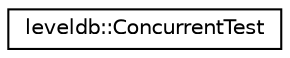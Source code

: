 digraph "Graphical Class Hierarchy"
{
  edge [fontname="Helvetica",fontsize="10",labelfontname="Helvetica",labelfontsize="10"];
  node [fontname="Helvetica",fontsize="10",shape=record];
  rankdir="LR";
  Node1 [label="leveldb::ConcurrentTest",height=0.2,width=0.4,color="black", fillcolor="white", style="filled",URL="$classleveldb_1_1_concurrent_test.html"];
}
